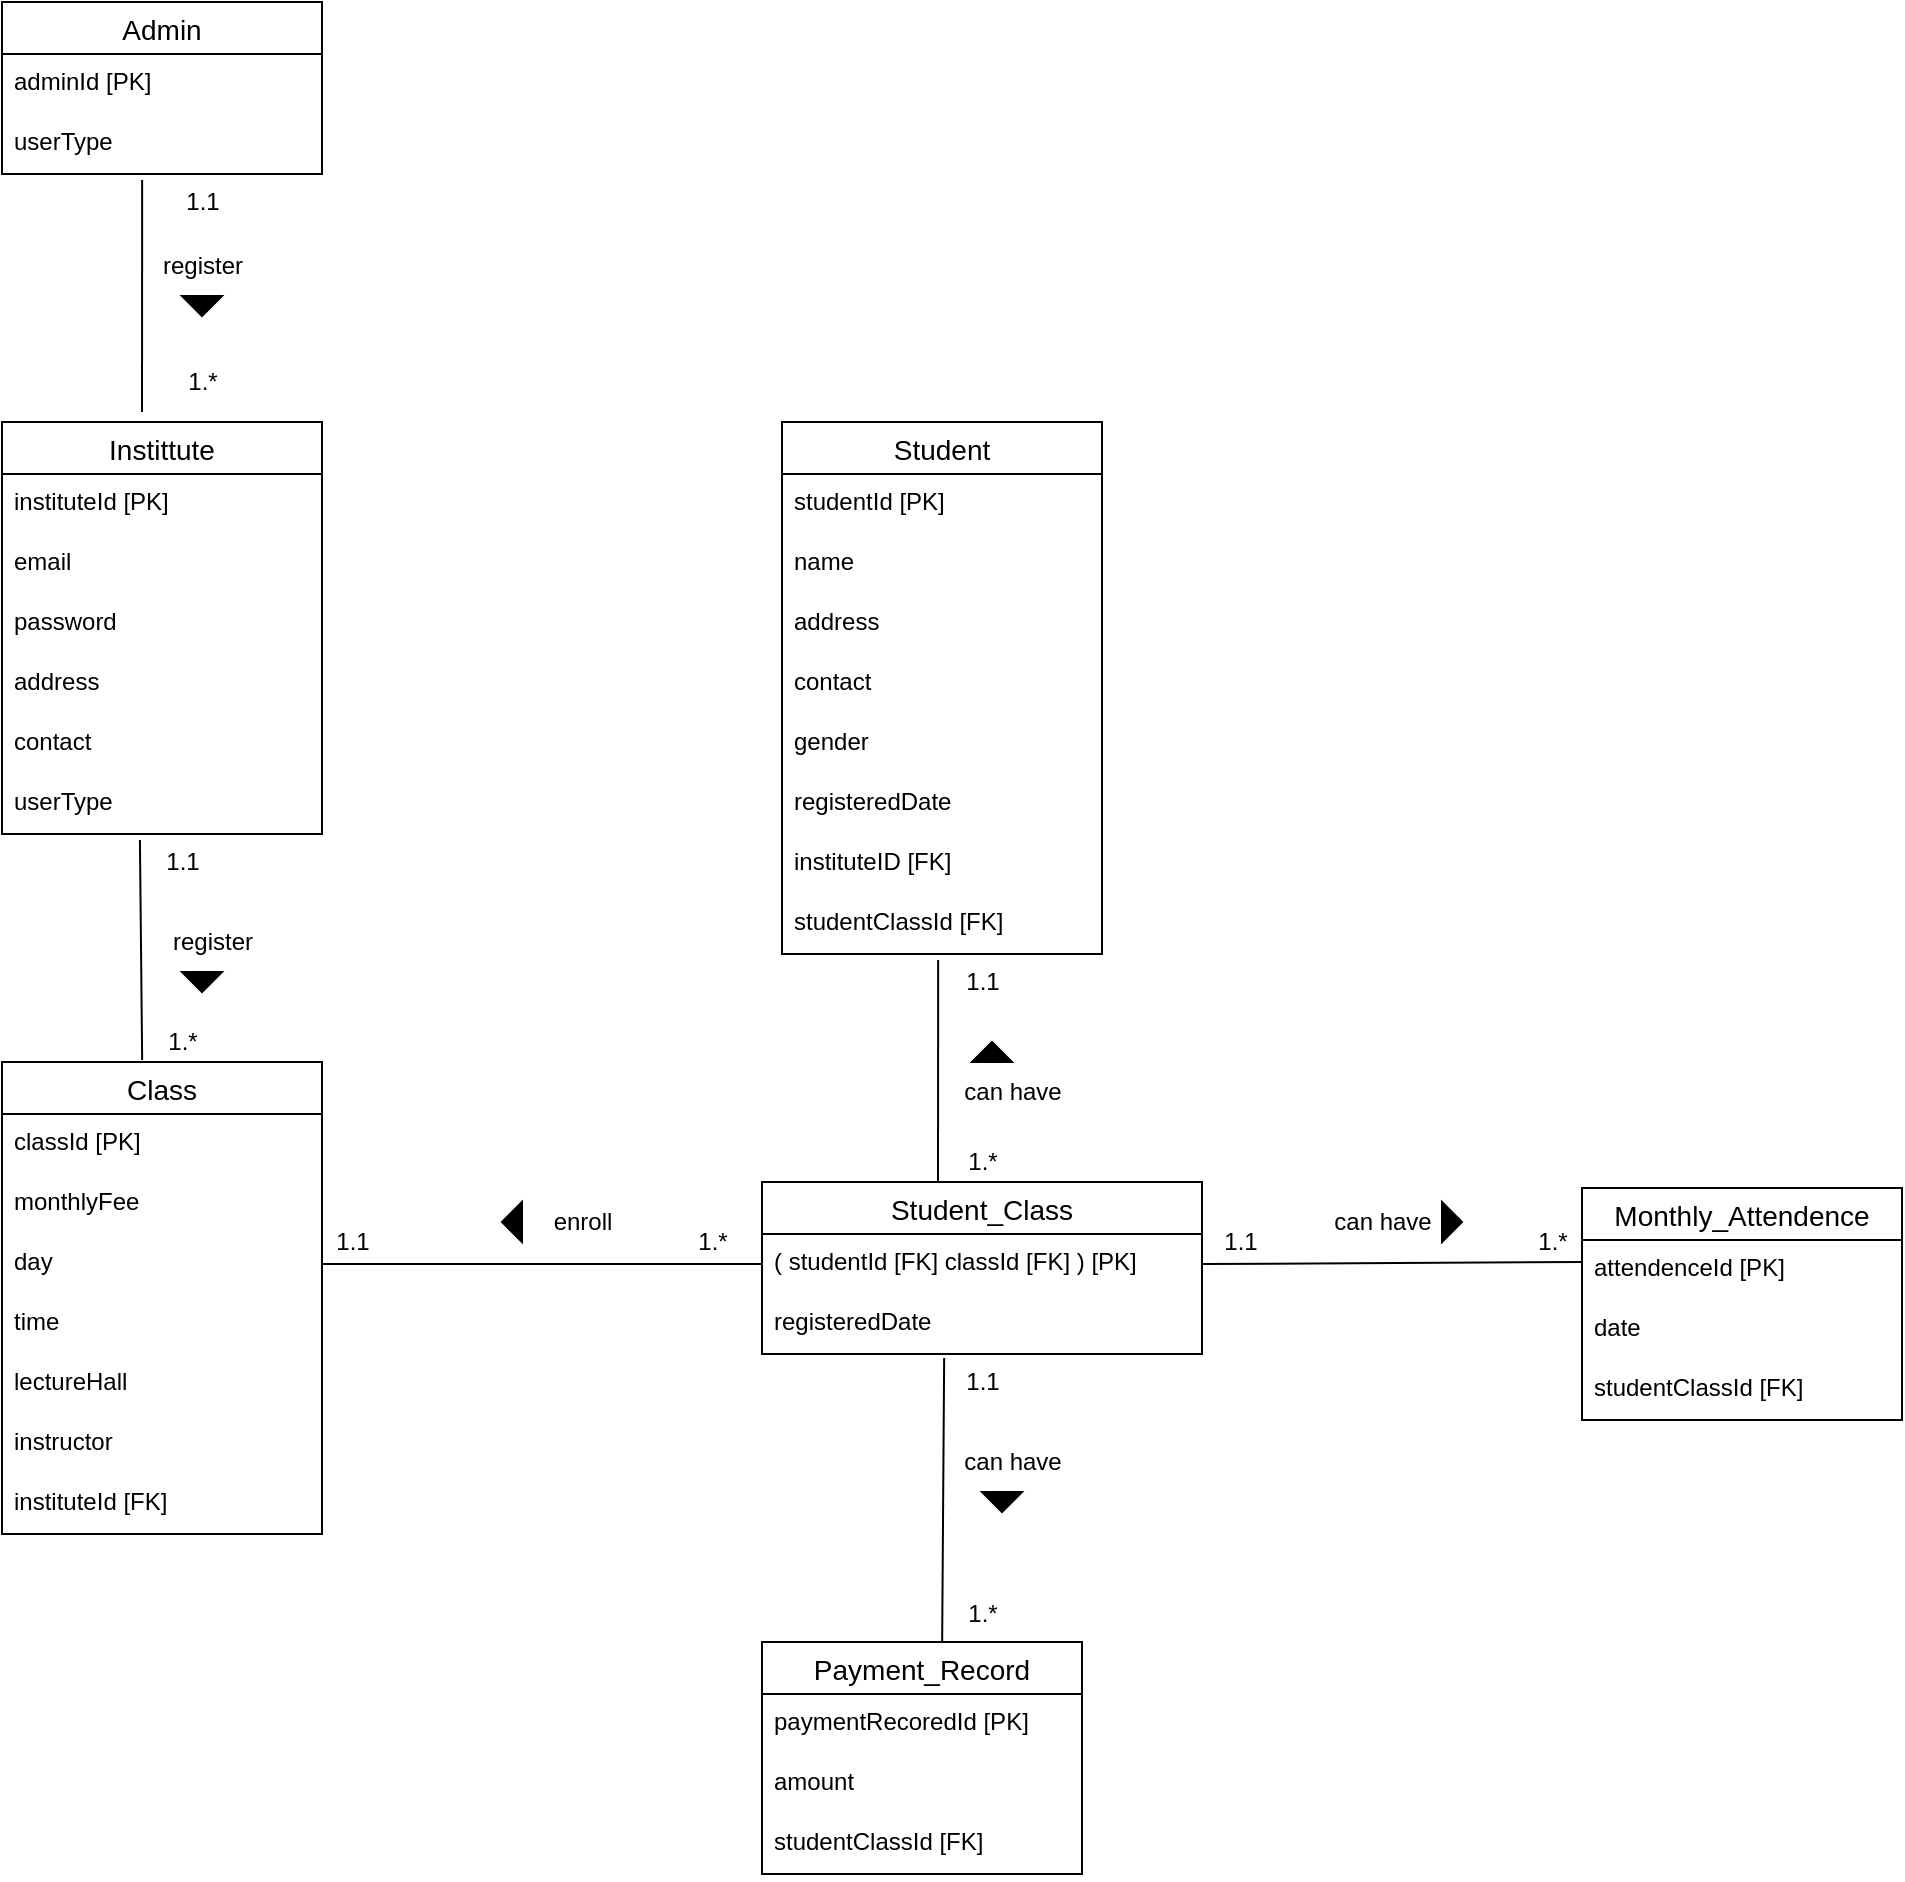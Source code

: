 <mxfile version="13.7.1" type="google"><diagram id="XWrsUxZ9SA0BltB4QE6V" name="Page-1"><mxGraphModel dx="2125" dy="882" grid="1" gridSize="10" guides="1" tooltips="1" connect="1" arrows="1" fold="1" page="1" pageScale="1" pageWidth="827" pageHeight="1169" math="0" shadow="0"><root><mxCell id="0"/><mxCell id="1" parent="0"/><mxCell id="X05TNlqpW1-2-Zioswg0-1" value="Instittute" style="swimlane;fontStyle=0;childLayout=stackLayout;horizontal=1;startSize=26;horizontalStack=0;resizeParent=1;resizeParentMax=0;resizeLast=0;collapsible=1;marginBottom=0;align=center;fontSize=14;" parent="1" vertex="1"><mxGeometry x="-190" y="260" width="160" height="206" as="geometry"/></mxCell><mxCell id="X05TNlqpW1-2-Zioswg0-2" value="instituteId [PK]" style="text;strokeColor=none;fillColor=none;spacingLeft=4;spacingRight=4;overflow=hidden;rotatable=0;points=[[0,0.5],[1,0.5]];portConstraint=eastwest;fontSize=12;" parent="X05TNlqpW1-2-Zioswg0-1" vertex="1"><mxGeometry y="26" width="160" height="30" as="geometry"/></mxCell><mxCell id="X05TNlqpW1-2-Zioswg0-3" value="email" style="text;strokeColor=none;fillColor=none;spacingLeft=4;spacingRight=4;overflow=hidden;rotatable=0;points=[[0,0.5],[1,0.5]];portConstraint=eastwest;fontSize=12;" parent="X05TNlqpW1-2-Zioswg0-1" vertex="1"><mxGeometry y="56" width="160" height="30" as="geometry"/></mxCell><mxCell id="X05TNlqpW1-2-Zioswg0-4" value="password" style="text;strokeColor=none;fillColor=none;spacingLeft=4;spacingRight=4;overflow=hidden;rotatable=0;points=[[0,0.5],[1,0.5]];portConstraint=eastwest;fontSize=12;" parent="X05TNlqpW1-2-Zioswg0-1" vertex="1"><mxGeometry y="86" width="160" height="30" as="geometry"/></mxCell><mxCell id="X05TNlqpW1-2-Zioswg0-5" value="address" style="text;strokeColor=none;fillColor=none;spacingLeft=4;spacingRight=4;overflow=hidden;rotatable=0;points=[[0,0.5],[1,0.5]];portConstraint=eastwest;fontSize=12;" parent="X05TNlqpW1-2-Zioswg0-1" vertex="1"><mxGeometry y="116" width="160" height="30" as="geometry"/></mxCell><mxCell id="X05TNlqpW1-2-Zioswg0-6" value="contact" style="text;strokeColor=none;fillColor=none;spacingLeft=4;spacingRight=4;overflow=hidden;rotatable=0;points=[[0,0.5],[1,0.5]];portConstraint=eastwest;fontSize=12;" parent="X05TNlqpW1-2-Zioswg0-1" vertex="1"><mxGeometry y="146" width="160" height="30" as="geometry"/></mxCell><mxCell id="X05TNlqpW1-2-Zioswg0-7" value="userType" style="text;strokeColor=none;fillColor=none;spacingLeft=4;spacingRight=4;overflow=hidden;rotatable=0;points=[[0,0.5],[1,0.5]];portConstraint=eastwest;fontSize=12;" parent="X05TNlqpW1-2-Zioswg0-1" vertex="1"><mxGeometry y="176" width="160" height="30" as="geometry"/></mxCell><mxCell id="X05TNlqpW1-2-Zioswg0-8" value="Admin" style="swimlane;fontStyle=0;childLayout=stackLayout;horizontal=1;startSize=26;horizontalStack=0;resizeParent=1;resizeParentMax=0;resizeLast=0;collapsible=1;marginBottom=0;align=center;fontSize=14;" parent="1" vertex="1"><mxGeometry x="-190" y="50" width="160" height="86" as="geometry"/></mxCell><mxCell id="X05TNlqpW1-2-Zioswg0-9" value="adminId [PK]" style="text;strokeColor=none;fillColor=none;spacingLeft=4;spacingRight=4;overflow=hidden;rotatable=0;points=[[0,0.5],[1,0.5]];portConstraint=eastwest;fontSize=12;" parent="X05TNlqpW1-2-Zioswg0-8" vertex="1"><mxGeometry y="26" width="160" height="30" as="geometry"/></mxCell><mxCell id="X05TNlqpW1-2-Zioswg0-10" value="userType" style="text;strokeColor=none;fillColor=none;spacingLeft=4;spacingRight=4;overflow=hidden;rotatable=0;points=[[0,0.5],[1,0.5]];portConstraint=eastwest;fontSize=12;" parent="X05TNlqpW1-2-Zioswg0-8" vertex="1"><mxGeometry y="56" width="160" height="30" as="geometry"/></mxCell><mxCell id="X05TNlqpW1-2-Zioswg0-12" value="Class" style="swimlane;fontStyle=0;childLayout=stackLayout;horizontal=1;startSize=26;horizontalStack=0;resizeParent=1;resizeParentMax=0;resizeLast=0;collapsible=1;marginBottom=0;align=center;fontSize=14;" parent="1" vertex="1"><mxGeometry x="-190" y="580" width="160" height="236" as="geometry"/></mxCell><mxCell id="X05TNlqpW1-2-Zioswg0-13" value="classId [PK]" style="text;strokeColor=none;fillColor=none;spacingLeft=4;spacingRight=4;overflow=hidden;rotatable=0;points=[[0,0.5],[1,0.5]];portConstraint=eastwest;fontSize=12;" parent="X05TNlqpW1-2-Zioswg0-12" vertex="1"><mxGeometry y="26" width="160" height="30" as="geometry"/></mxCell><mxCell id="X05TNlqpW1-2-Zioswg0-14" value="monthlyFee" style="text;strokeColor=none;fillColor=none;spacingLeft=4;spacingRight=4;overflow=hidden;rotatable=0;points=[[0,0.5],[1,0.5]];portConstraint=eastwest;fontSize=12;" parent="X05TNlqpW1-2-Zioswg0-12" vertex="1"><mxGeometry y="56" width="160" height="30" as="geometry"/></mxCell><mxCell id="X05TNlqpW1-2-Zioswg0-15" value="day" style="text;strokeColor=none;fillColor=none;spacingLeft=4;spacingRight=4;overflow=hidden;rotatable=0;points=[[0,0.5],[1,0.5]];portConstraint=eastwest;fontSize=12;" parent="X05TNlqpW1-2-Zioswg0-12" vertex="1"><mxGeometry y="86" width="160" height="30" as="geometry"/></mxCell><mxCell id="X05TNlqpW1-2-Zioswg0-16" value="time" style="text;strokeColor=none;fillColor=none;spacingLeft=4;spacingRight=4;overflow=hidden;rotatable=0;points=[[0,0.5],[1,0.5]];portConstraint=eastwest;fontSize=12;" parent="X05TNlqpW1-2-Zioswg0-12" vertex="1"><mxGeometry y="116" width="160" height="30" as="geometry"/></mxCell><mxCell id="X05TNlqpW1-2-Zioswg0-17" value="lectureHall" style="text;strokeColor=none;fillColor=none;spacingLeft=4;spacingRight=4;overflow=hidden;rotatable=0;points=[[0,0.5],[1,0.5]];portConstraint=eastwest;fontSize=12;" parent="X05TNlqpW1-2-Zioswg0-12" vertex="1"><mxGeometry y="146" width="160" height="30" as="geometry"/></mxCell><mxCell id="X05TNlqpW1-2-Zioswg0-18" value="instructor" style="text;strokeColor=none;fillColor=none;spacingLeft=4;spacingRight=4;overflow=hidden;rotatable=0;points=[[0,0.5],[1,0.5]];portConstraint=eastwest;fontSize=12;" parent="X05TNlqpW1-2-Zioswg0-12" vertex="1"><mxGeometry y="176" width="160" height="30" as="geometry"/></mxCell><mxCell id="X05TNlqpW1-2-Zioswg0-19" value="instituteId [FK]" style="text;strokeColor=none;fillColor=none;spacingLeft=4;spacingRight=4;overflow=hidden;rotatable=0;points=[[0,0.5],[1,0.5]];portConstraint=eastwest;fontSize=12;" parent="X05TNlqpW1-2-Zioswg0-12" vertex="1"><mxGeometry y="206" width="160" height="30" as="geometry"/></mxCell><mxCell id="X05TNlqpW1-2-Zioswg0-20" value="Student" style="swimlane;fontStyle=0;childLayout=stackLayout;horizontal=1;startSize=26;horizontalStack=0;resizeParent=1;resizeParentMax=0;resizeLast=0;collapsible=1;marginBottom=0;align=center;fontSize=14;" parent="1" vertex="1"><mxGeometry x="200" y="260" width="160" height="266" as="geometry"/></mxCell><mxCell id="X05TNlqpW1-2-Zioswg0-21" value="studentId [PK]" style="text;strokeColor=none;fillColor=none;spacingLeft=4;spacingRight=4;overflow=hidden;rotatable=0;points=[[0,0.5],[1,0.5]];portConstraint=eastwest;fontSize=12;" parent="X05TNlqpW1-2-Zioswg0-20" vertex="1"><mxGeometry y="26" width="160" height="30" as="geometry"/></mxCell><mxCell id="X05TNlqpW1-2-Zioswg0-22" value="name" style="text;strokeColor=none;fillColor=none;spacingLeft=4;spacingRight=4;overflow=hidden;rotatable=0;points=[[0,0.5],[1,0.5]];portConstraint=eastwest;fontSize=12;" parent="X05TNlqpW1-2-Zioswg0-20" vertex="1"><mxGeometry y="56" width="160" height="30" as="geometry"/></mxCell><mxCell id="X05TNlqpW1-2-Zioswg0-23" value="address" style="text;strokeColor=none;fillColor=none;spacingLeft=4;spacingRight=4;overflow=hidden;rotatable=0;points=[[0,0.5],[1,0.5]];portConstraint=eastwest;fontSize=12;" parent="X05TNlqpW1-2-Zioswg0-20" vertex="1"><mxGeometry y="86" width="160" height="30" as="geometry"/></mxCell><mxCell id="X05TNlqpW1-2-Zioswg0-24" value="contact" style="text;strokeColor=none;fillColor=none;spacingLeft=4;spacingRight=4;overflow=hidden;rotatable=0;points=[[0,0.5],[1,0.5]];portConstraint=eastwest;fontSize=12;" parent="X05TNlqpW1-2-Zioswg0-20" vertex="1"><mxGeometry y="116" width="160" height="30" as="geometry"/></mxCell><mxCell id="X05TNlqpW1-2-Zioswg0-25" value="gender" style="text;strokeColor=none;fillColor=none;spacingLeft=4;spacingRight=4;overflow=hidden;rotatable=0;points=[[0,0.5],[1,0.5]];portConstraint=eastwest;fontSize=12;" parent="X05TNlqpW1-2-Zioswg0-20" vertex="1"><mxGeometry y="146" width="160" height="30" as="geometry"/></mxCell><mxCell id="X05TNlqpW1-2-Zioswg0-26" value="registeredDate" style="text;strokeColor=none;fillColor=none;spacingLeft=4;spacingRight=4;overflow=hidden;rotatable=0;points=[[0,0.5],[1,0.5]];portConstraint=eastwest;fontSize=12;" parent="X05TNlqpW1-2-Zioswg0-20" vertex="1"><mxGeometry y="176" width="160" height="30" as="geometry"/></mxCell><mxCell id="X05TNlqpW1-2-Zioswg0-27" value="instituteID [FK]" style="text;strokeColor=none;fillColor=none;spacingLeft=4;spacingRight=4;overflow=hidden;rotatable=0;points=[[0,0.5],[1,0.5]];portConstraint=eastwest;fontSize=12;" parent="X05TNlqpW1-2-Zioswg0-20" vertex="1"><mxGeometry y="206" width="160" height="30" as="geometry"/></mxCell><mxCell id="X05TNlqpW1-2-Zioswg0-37" value="studentClassId [FK]" style="text;strokeColor=none;fillColor=none;spacingLeft=4;spacingRight=4;overflow=hidden;rotatable=0;points=[[0,0.5],[1,0.5]];portConstraint=eastwest;fontSize=12;" parent="X05TNlqpW1-2-Zioswg0-20" vertex="1"><mxGeometry y="236" width="160" height="30" as="geometry"/></mxCell><mxCell id="X05TNlqpW1-2-Zioswg0-28" value="Student_Class" style="swimlane;fontStyle=0;childLayout=stackLayout;horizontal=1;startSize=26;horizontalStack=0;resizeParent=1;resizeParentMax=0;resizeLast=0;collapsible=1;marginBottom=0;align=center;fontSize=14;" parent="1" vertex="1"><mxGeometry x="190" y="640" width="220" height="86" as="geometry"/></mxCell><mxCell id="X05TNlqpW1-2-Zioswg0-29" value="( studentId [FK] classId [FK] ) [PK]" style="text;strokeColor=none;fillColor=none;spacingLeft=4;spacingRight=4;overflow=hidden;rotatable=0;points=[[0,0.5],[1,0.5]];portConstraint=eastwest;fontSize=12;" parent="X05TNlqpW1-2-Zioswg0-28" vertex="1"><mxGeometry y="26" width="220" height="30" as="geometry"/></mxCell><mxCell id="X05TNlqpW1-2-Zioswg0-30" value="registeredDate" style="text;strokeColor=none;fillColor=none;spacingLeft=4;spacingRight=4;overflow=hidden;rotatable=0;points=[[0,0.5],[1,0.5]];portConstraint=eastwest;fontSize=12;" parent="X05TNlqpW1-2-Zioswg0-28" vertex="1"><mxGeometry y="56" width="220" height="30" as="geometry"/></mxCell><mxCell id="X05TNlqpW1-2-Zioswg0-32" value="Monthly_Attendence" style="swimlane;fontStyle=0;childLayout=stackLayout;horizontal=1;startSize=26;horizontalStack=0;resizeParent=1;resizeParentMax=0;resizeLast=0;collapsible=1;marginBottom=0;align=center;fontSize=14;" parent="1" vertex="1"><mxGeometry x="600" y="643" width="160" height="116" as="geometry"/></mxCell><mxCell id="X05TNlqpW1-2-Zioswg0-33" value="attendenceId [PK]" style="text;strokeColor=none;fillColor=none;spacingLeft=4;spacingRight=4;overflow=hidden;rotatable=0;points=[[0,0.5],[1,0.5]];portConstraint=eastwest;fontSize=12;" parent="X05TNlqpW1-2-Zioswg0-32" vertex="1"><mxGeometry y="26" width="160" height="30" as="geometry"/></mxCell><mxCell id="X05TNlqpW1-2-Zioswg0-34" value="date" style="text;strokeColor=none;fillColor=none;spacingLeft=4;spacingRight=4;overflow=hidden;rotatable=0;points=[[0,0.5],[1,0.5]];portConstraint=eastwest;fontSize=12;" parent="X05TNlqpW1-2-Zioswg0-32" vertex="1"><mxGeometry y="56" width="160" height="30" as="geometry"/></mxCell><mxCell id="X05TNlqpW1-2-Zioswg0-35" value="studentClassId [FK]" style="text;strokeColor=none;fillColor=none;spacingLeft=4;spacingRight=4;overflow=hidden;rotatable=0;points=[[0,0.5],[1,0.5]];portConstraint=eastwest;fontSize=12;" parent="X05TNlqpW1-2-Zioswg0-32" vertex="1"><mxGeometry y="86" width="160" height="30" as="geometry"/></mxCell><mxCell id="X05TNlqpW1-2-Zioswg0-40" value="Payment_Record" style="swimlane;fontStyle=0;childLayout=stackLayout;horizontal=1;startSize=26;horizontalStack=0;resizeParent=1;resizeParentMax=0;resizeLast=0;collapsible=1;marginBottom=0;align=center;fontSize=14;" parent="1" vertex="1"><mxGeometry x="190" y="870" width="160" height="116" as="geometry"/></mxCell><mxCell id="X05TNlqpW1-2-Zioswg0-41" value="paymentRecoredId [PK]" style="text;strokeColor=none;fillColor=none;spacingLeft=4;spacingRight=4;overflow=hidden;rotatable=0;points=[[0,0.5],[1,0.5]];portConstraint=eastwest;fontSize=12;" parent="X05TNlqpW1-2-Zioswg0-40" vertex="1"><mxGeometry y="26" width="160" height="30" as="geometry"/></mxCell><mxCell id="X05TNlqpW1-2-Zioswg0-42" value="amount" style="text;strokeColor=none;fillColor=none;spacingLeft=4;spacingRight=4;overflow=hidden;rotatable=0;points=[[0,0.5],[1,0.5]];portConstraint=eastwest;fontSize=12;" parent="X05TNlqpW1-2-Zioswg0-40" vertex="1"><mxGeometry y="56" width="160" height="30" as="geometry"/></mxCell><mxCell id="X05TNlqpW1-2-Zioswg0-43" value="studentClassId [FK]" style="text;strokeColor=none;fillColor=none;spacingLeft=4;spacingRight=4;overflow=hidden;rotatable=0;points=[[0,0.5],[1,0.5]];portConstraint=eastwest;fontSize=12;" parent="X05TNlqpW1-2-Zioswg0-40" vertex="1"><mxGeometry y="86" width="160" height="30" as="geometry"/></mxCell><mxCell id="X05TNlqpW1-2-Zioswg0-44" value="" style="endArrow=none;html=1;entryX=0.438;entryY=1.1;entryDx=0;entryDy=0;entryPerimeter=0;" parent="1" target="X05TNlqpW1-2-Zioswg0-10" edge="1"><mxGeometry width="50" height="50" relative="1" as="geometry"><mxPoint x="-120" y="255" as="sourcePoint"/><mxPoint x="-80" y="180" as="targetPoint"/></mxGeometry></mxCell><mxCell id="X05TNlqpW1-2-Zioswg0-45" value="1.1" style="text;html=1;align=center;verticalAlign=middle;resizable=0;points=[];autosize=1;" parent="1" vertex="1"><mxGeometry x="-105" y="140" width="30" height="20" as="geometry"/></mxCell><mxCell id="X05TNlqpW1-2-Zioswg0-46" value="1.*" style="text;html=1;align=center;verticalAlign=middle;resizable=0;points=[];autosize=1;" parent="1" vertex="1"><mxGeometry x="-105" y="230" width="30" height="20" as="geometry"/></mxCell><mxCell id="X05TNlqpW1-2-Zioswg0-47" value="register" style="text;html=1;align=center;verticalAlign=middle;resizable=0;points=[];autosize=1;" parent="1" vertex="1"><mxGeometry x="-120" y="172" width="60" height="20" as="geometry"/></mxCell><mxCell id="X05TNlqpW1-2-Zioswg0-48" value="" style="triangle;whiteSpace=wrap;html=1;fillColor=#000000;" parent="1" vertex="1"><mxGeometry x="530" y="650" width="10" height="20" as="geometry"/></mxCell><mxCell id="X05TNlqpW1-2-Zioswg0-49" value="" style="triangle;whiteSpace=wrap;html=1;fillColor=#000000;rotation=-90;" parent="1" vertex="1"><mxGeometry x="300" y="565" width="10" height="20" as="geometry"/></mxCell><mxCell id="X05TNlqpW1-2-Zioswg0-51" value="" style="triangle;whiteSpace=wrap;html=1;fillColor=#000000;rotation=-180;" parent="1" vertex="1"><mxGeometry x="60" y="650" width="10" height="20" as="geometry"/></mxCell><mxCell id="X05TNlqpW1-2-Zioswg0-52" value="" style="triangle;whiteSpace=wrap;html=1;fillColor=#000000;rotation=90;" parent="1" vertex="1"><mxGeometry x="-95" y="192" width="10" height="20" as="geometry"/></mxCell><mxCell id="X05TNlqpW1-2-Zioswg0-54" value="" style="endArrow=none;html=1;exitX=1;exitY=0.5;exitDx=0;exitDy=0;entryX=0;entryY=0.5;entryDx=0;entryDy=0;" parent="1" source="X05TNlqpW1-2-Zioswg0-15" target="X05TNlqpW1-2-Zioswg0-29" edge="1"><mxGeometry width="50" height="50" relative="1" as="geometry"><mxPoint x="50" y="740" as="sourcePoint"/><mxPoint x="100" y="690" as="targetPoint"/></mxGeometry></mxCell><mxCell id="X05TNlqpW1-2-Zioswg0-55" value="" style="endArrow=none;html=1;entryX=0.488;entryY=1.1;entryDx=0;entryDy=0;entryPerimeter=0;" parent="1" target="X05TNlqpW1-2-Zioswg0-37" edge="1"><mxGeometry width="50" height="50" relative="1" as="geometry"><mxPoint x="278" y="640" as="sourcePoint"/><mxPoint x="230" y="550" as="targetPoint"/></mxGeometry></mxCell><mxCell id="X05TNlqpW1-2-Zioswg0-56" value="" style="endArrow=none;html=1;exitX=1;exitY=0.5;exitDx=0;exitDy=0;" parent="1" source="X05TNlqpW1-2-Zioswg0-29" edge="1"><mxGeometry width="50" height="50" relative="1" as="geometry"><mxPoint x="500" y="710" as="sourcePoint"/><mxPoint x="600" y="680" as="targetPoint"/></mxGeometry></mxCell><mxCell id="X05TNlqpW1-2-Zioswg0-57" value="" style="endArrow=none;html=1;entryX=0.414;entryY=1.067;entryDx=0;entryDy=0;entryPerimeter=0;exitX=0.563;exitY=0;exitDx=0;exitDy=0;exitPerimeter=0;" parent="1" source="X05TNlqpW1-2-Zioswg0-40" target="X05TNlqpW1-2-Zioswg0-30" edge="1"><mxGeometry width="50" height="50" relative="1" as="geometry"><mxPoint x="280" y="865" as="sourcePoint"/><mxPoint x="280" y="780" as="targetPoint"/></mxGeometry></mxCell><mxCell id="X05TNlqpW1-2-Zioswg0-58" value="" style="endArrow=none;html=1;entryX=0.431;entryY=1.1;entryDx=0;entryDy=0;entryPerimeter=0;exitX=0.438;exitY=-0.004;exitDx=0;exitDy=0;exitPerimeter=0;" parent="1" source="X05TNlqpW1-2-Zioswg0-12" target="X05TNlqpW1-2-Zioswg0-7" edge="1"><mxGeometry width="50" height="50" relative="1" as="geometry"><mxPoint x="-121" y="570" as="sourcePoint"/><mxPoint x="-90" y="520" as="targetPoint"/></mxGeometry></mxCell><mxCell id="X05TNlqpW1-2-Zioswg0-59" value="1.1" style="text;html=1;align=center;verticalAlign=middle;resizable=0;points=[];autosize=1;" parent="1" vertex="1"><mxGeometry x="-115" y="470" width="30" height="20" as="geometry"/></mxCell><mxCell id="X05TNlqpW1-2-Zioswg0-60" value="1.*" style="text;html=1;align=center;verticalAlign=middle;resizable=0;points=[];autosize=1;" parent="1" vertex="1"><mxGeometry x="-115" y="560" width="30" height="20" as="geometry"/></mxCell><mxCell id="X05TNlqpW1-2-Zioswg0-61" value="register" style="text;html=1;align=center;verticalAlign=middle;resizable=0;points=[];autosize=1;" parent="1" vertex="1"><mxGeometry x="-115" y="510" width="60" height="20" as="geometry"/></mxCell><mxCell id="X05TNlqpW1-2-Zioswg0-62" value="" style="triangle;whiteSpace=wrap;html=1;fillColor=#000000;rotation=90;" parent="1" vertex="1"><mxGeometry x="-95" y="530" width="10" height="20" as="geometry"/></mxCell><mxCell id="X05TNlqpW1-2-Zioswg0-63" value="enroll" style="text;html=1;align=center;verticalAlign=middle;resizable=0;points=[];autosize=1;" parent="1" vertex="1"><mxGeometry x="80" y="650" width="40" height="20" as="geometry"/></mxCell><mxCell id="X05TNlqpW1-2-Zioswg0-65" value="1.1" style="text;html=1;align=center;verticalAlign=middle;resizable=0;points=[];autosize=1;" parent="1" vertex="1"><mxGeometry x="285" y="530" width="30" height="20" as="geometry"/></mxCell><mxCell id="X05TNlqpW1-2-Zioswg0-66" value="1.*" style="text;html=1;align=center;verticalAlign=middle;resizable=0;points=[];autosize=1;" parent="1" vertex="1"><mxGeometry x="285" y="620" width="30" height="20" as="geometry"/></mxCell><mxCell id="X05TNlqpW1-2-Zioswg0-67" value="1.*" style="text;html=1;align=center;verticalAlign=middle;resizable=0;points=[];autosize=1;" parent="1" vertex="1"><mxGeometry x="150" y="660" width="30" height="20" as="geometry"/></mxCell><mxCell id="X05TNlqpW1-2-Zioswg0-68" value="1.*" style="text;html=1;align=center;verticalAlign=middle;resizable=0;points=[];autosize=1;" parent="1" vertex="1"><mxGeometry x="285" y="846" width="30" height="20" as="geometry"/></mxCell><mxCell id="X05TNlqpW1-2-Zioswg0-69" value="1.*" style="text;html=1;align=center;verticalAlign=middle;resizable=0;points=[];autosize=1;" parent="1" vertex="1"><mxGeometry x="570" y="660" width="30" height="20" as="geometry"/></mxCell><mxCell id="X05TNlqpW1-2-Zioswg0-70" value="1.1" style="text;html=1;align=center;verticalAlign=middle;resizable=0;points=[];autosize=1;" parent="1" vertex="1"><mxGeometry x="414" y="660" width="30" height="20" as="geometry"/></mxCell><mxCell id="X05TNlqpW1-2-Zioswg0-71" value="1.1" style="text;html=1;align=center;verticalAlign=middle;resizable=0;points=[];autosize=1;" parent="1" vertex="1"><mxGeometry x="285" y="730" width="30" height="20" as="geometry"/></mxCell><mxCell id="X05TNlqpW1-2-Zioswg0-72" value="1.1" style="text;html=1;align=center;verticalAlign=middle;resizable=0;points=[];autosize=1;" parent="1" vertex="1"><mxGeometry x="-30" y="660" width="30" height="20" as="geometry"/></mxCell><mxCell id="X05TNlqpW1-2-Zioswg0-73" value="can have" style="text;html=1;align=center;verticalAlign=middle;resizable=0;points=[];autosize=1;" parent="1" vertex="1"><mxGeometry x="285" y="585" width="60" height="20" as="geometry"/></mxCell><mxCell id="X05TNlqpW1-2-Zioswg0-75" value="can have" style="text;html=1;align=center;verticalAlign=middle;resizable=0;points=[];autosize=1;" parent="1" vertex="1"><mxGeometry x="470" y="650" width="60" height="20" as="geometry"/></mxCell><mxCell id="X05TNlqpW1-2-Zioswg0-76" value="can have" style="text;html=1;align=center;verticalAlign=middle;resizable=0;points=[];autosize=1;" parent="1" vertex="1"><mxGeometry x="285" y="770" width="60" height="20" as="geometry"/></mxCell><mxCell id="X05TNlqpW1-2-Zioswg0-77" value="" style="triangle;whiteSpace=wrap;html=1;fillColor=#000000;rotation=90;" parent="1" vertex="1"><mxGeometry x="305" y="790" width="10" height="20" as="geometry"/></mxCell></root></mxGraphModel></diagram></mxfile>
